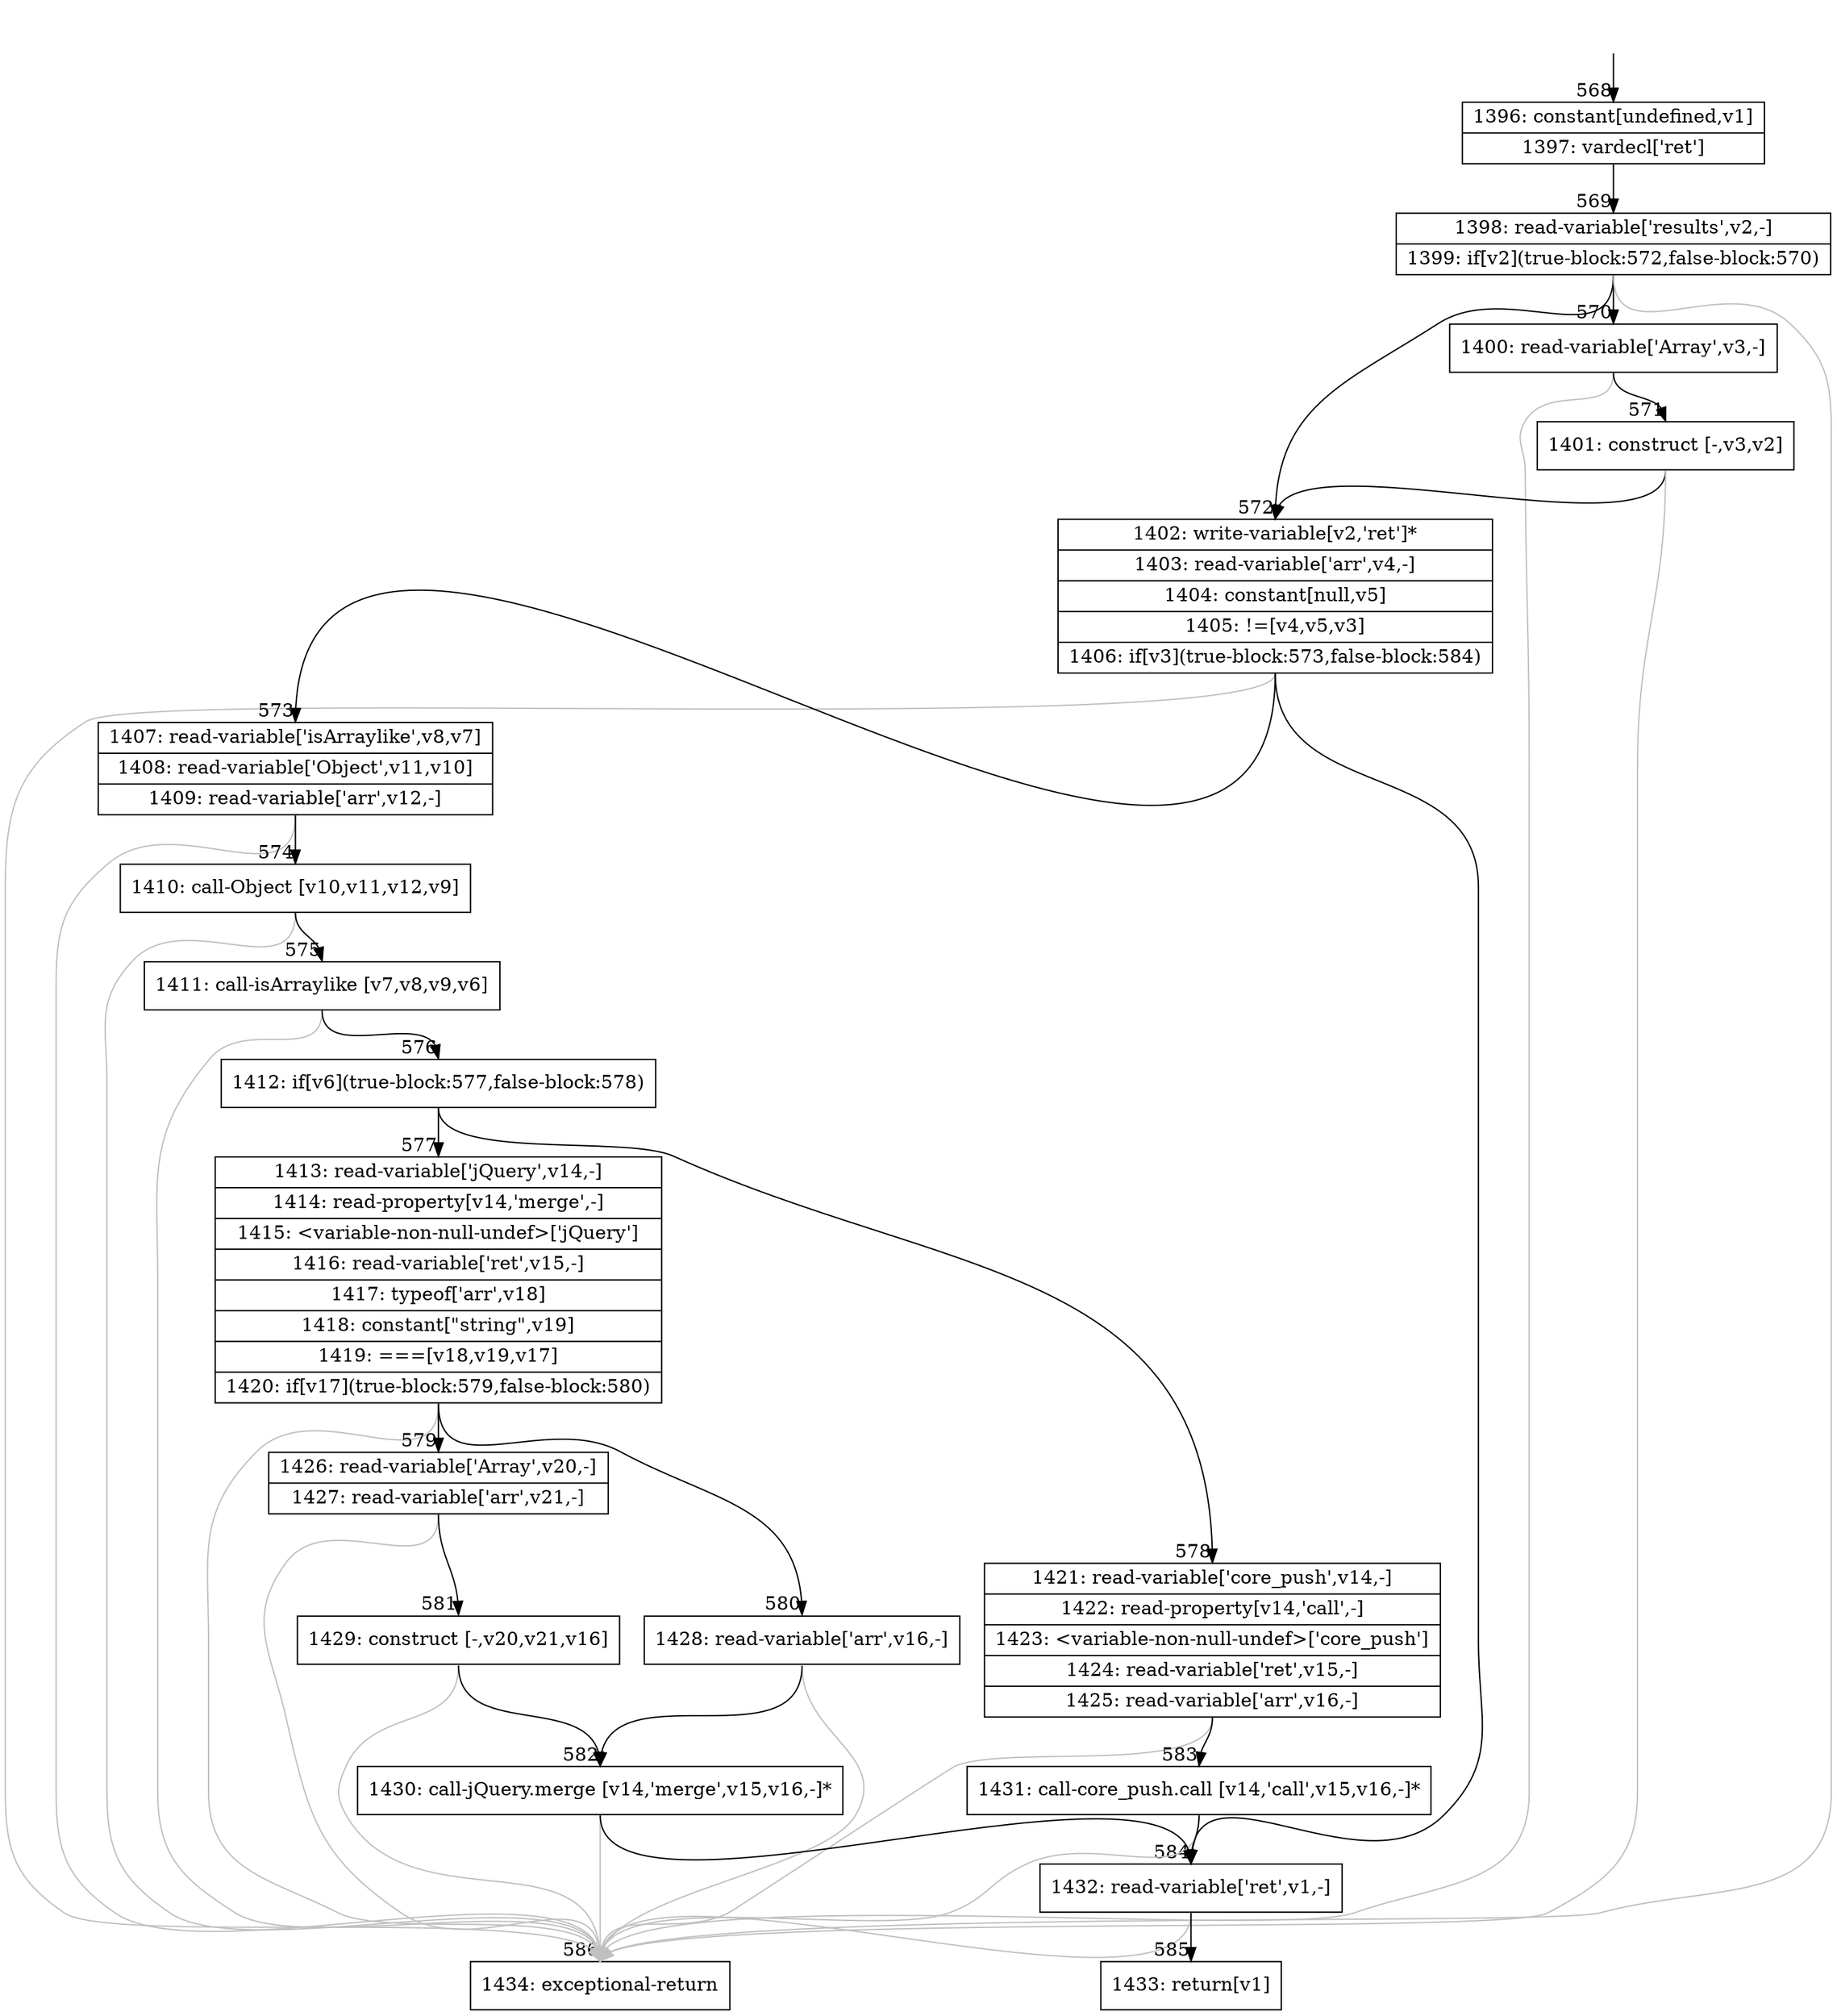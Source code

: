 digraph {
rankdir="TD"
BB_entry43[shape=none,label=""];
BB_entry43 -> BB568 [tailport=s, headport=n, headlabel="    568"]
BB568 [shape=record label="{1396: constant[undefined,v1]|1397: vardecl['ret']}" ] 
BB568 -> BB569 [tailport=s, headport=n, headlabel="      569"]
BB569 [shape=record label="{1398: read-variable['results',v2,-]|1399: if[v2](true-block:572,false-block:570)}" ] 
BB569 -> BB572 [tailport=s, headport=n, headlabel="      572"]
BB569 -> BB570 [tailport=s, headport=n, headlabel="      570"]
BB569 -> BB586 [tailport=s, headport=n, color=gray, headlabel="      586"]
BB570 [shape=record label="{1400: read-variable['Array',v3,-]}" ] 
BB570 -> BB571 [tailport=s, headport=n, headlabel="      571"]
BB570 -> BB586 [tailport=s, headport=n, color=gray]
BB571 [shape=record label="{1401: construct [-,v3,v2]}" ] 
BB571 -> BB572 [tailport=s, headport=n]
BB571 -> BB586 [tailport=s, headport=n, color=gray]
BB572 [shape=record label="{1402: write-variable[v2,'ret']*|1403: read-variable['arr',v4,-]|1404: constant[null,v5]|1405: !=[v4,v5,v3]|1406: if[v3](true-block:573,false-block:584)}" ] 
BB572 -> BB573 [tailport=s, headport=n, headlabel="      573"]
BB572 -> BB584 [tailport=s, headport=n, headlabel="      584"]
BB572 -> BB586 [tailport=s, headport=n, color=gray]
BB573 [shape=record label="{1407: read-variable['isArraylike',v8,v7]|1408: read-variable['Object',v11,v10]|1409: read-variable['arr',v12,-]}" ] 
BB573 -> BB574 [tailport=s, headport=n, headlabel="      574"]
BB573 -> BB586 [tailport=s, headport=n, color=gray]
BB574 [shape=record label="{1410: call-Object [v10,v11,v12,v9]}" ] 
BB574 -> BB575 [tailport=s, headport=n, headlabel="      575"]
BB574 -> BB586 [tailport=s, headport=n, color=gray]
BB575 [shape=record label="{1411: call-isArraylike [v7,v8,v9,v6]}" ] 
BB575 -> BB576 [tailport=s, headport=n, headlabel="      576"]
BB575 -> BB586 [tailport=s, headport=n, color=gray]
BB576 [shape=record label="{1412: if[v6](true-block:577,false-block:578)}" ] 
BB576 -> BB577 [tailport=s, headport=n, headlabel="      577"]
BB576 -> BB578 [tailport=s, headport=n, headlabel="      578"]
BB577 [shape=record label="{1413: read-variable['jQuery',v14,-]|1414: read-property[v14,'merge',-]|1415: \<variable-non-null-undef\>['jQuery']|1416: read-variable['ret',v15,-]|1417: typeof['arr',v18]|1418: constant[\"string\",v19]|1419: ===[v18,v19,v17]|1420: if[v17](true-block:579,false-block:580)}" ] 
BB577 -> BB579 [tailport=s, headport=n, headlabel="      579"]
BB577 -> BB580 [tailport=s, headport=n, headlabel="      580"]
BB577 -> BB586 [tailport=s, headport=n, color=gray]
BB578 [shape=record label="{1421: read-variable['core_push',v14,-]|1422: read-property[v14,'call',-]|1423: \<variable-non-null-undef\>['core_push']|1424: read-variable['ret',v15,-]|1425: read-variable['arr',v16,-]}" ] 
BB578 -> BB583 [tailport=s, headport=n, headlabel="      583"]
BB578 -> BB586 [tailport=s, headport=n, color=gray]
BB579 [shape=record label="{1426: read-variable['Array',v20,-]|1427: read-variable['arr',v21,-]}" ] 
BB579 -> BB581 [tailport=s, headport=n, headlabel="      581"]
BB579 -> BB586 [tailport=s, headport=n, color=gray]
BB580 [shape=record label="{1428: read-variable['arr',v16,-]}" ] 
BB580 -> BB582 [tailport=s, headport=n, headlabel="      582"]
BB580 -> BB586 [tailport=s, headport=n, color=gray]
BB581 [shape=record label="{1429: construct [-,v20,v21,v16]}" ] 
BB581 -> BB582 [tailport=s, headport=n]
BB581 -> BB586 [tailport=s, headport=n, color=gray]
BB582 [shape=record label="{1430: call-jQuery.merge [v14,'merge',v15,v16,-]*}" ] 
BB582 -> BB584 [tailport=s, headport=n]
BB582 -> BB586 [tailport=s, headport=n, color=gray]
BB583 [shape=record label="{1431: call-core_push.call [v14,'call',v15,v16,-]*}" ] 
BB583 -> BB584 [tailport=s, headport=n]
BB583 -> BB586 [tailport=s, headport=n, color=gray]
BB584 [shape=record label="{1432: read-variable['ret',v1,-]}" ] 
BB584 -> BB585 [tailport=s, headport=n, headlabel="      585"]
BB584 -> BB586 [tailport=s, headport=n, color=gray]
BB585 [shape=record label="{1433: return[v1]}" ] 
BB586 [shape=record label="{1434: exceptional-return}" ] 
//#$~ 698
}
